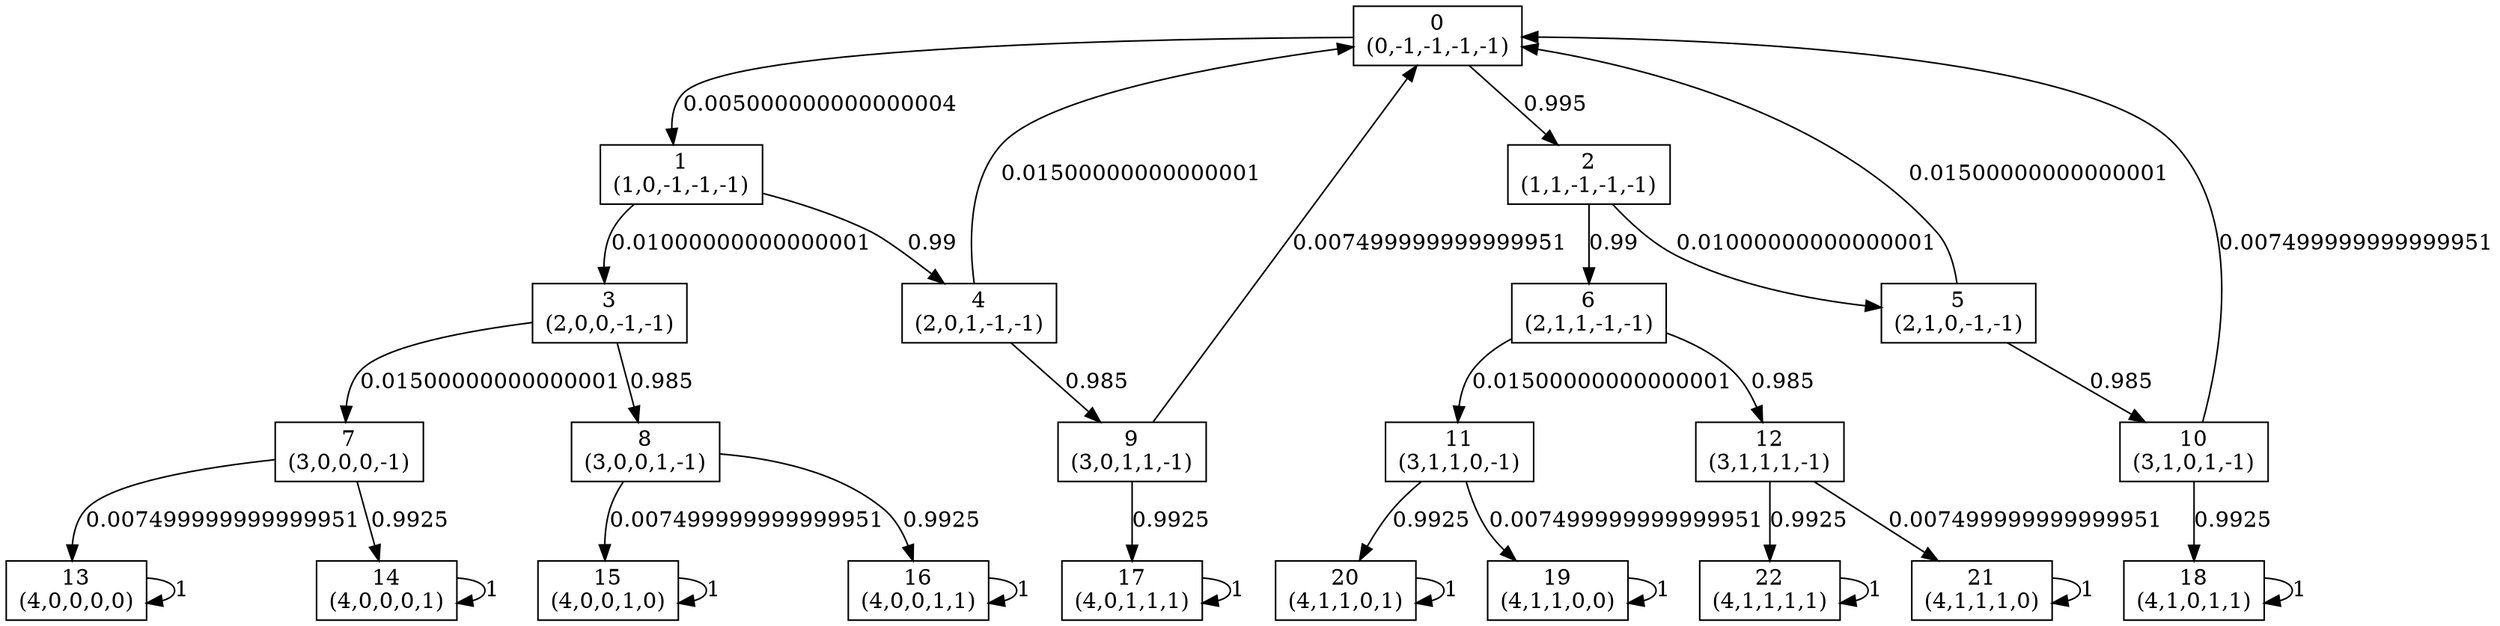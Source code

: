 digraph P {
node [shape=box];
0 -> 1 [ label="0.005000000000000004" ];
0 -> 2 [ label="0.995" ];
1 -> 3 [ label="0.01000000000000001" ];
1 -> 4 [ label="0.99" ];
2 -> 5 [ label="0.01000000000000001" ];
2 -> 6 [ label="0.99" ];
3 -> 7 [ label="0.01500000000000001" ];
3 -> 8 [ label="0.985" ];
4 -> 0 [ label="0.01500000000000001" ];
4 -> 9 [ label="0.985" ];
5 -> 0 [ label="0.01500000000000001" ];
5 -> 10 [ label="0.985" ];
6 -> 11 [ label="0.01500000000000001" ];
6 -> 12 [ label="0.985" ];
7 -> 13 [ label="0.007499999999999951" ];
7 -> 14 [ label="0.9925" ];
8 -> 15 [ label="0.007499999999999951" ];
8 -> 16 [ label="0.9925" ];
9 -> 0 [ label="0.007499999999999951" ];
9 -> 17 [ label="0.9925" ];
10 -> 0 [ label="0.007499999999999951" ];
10 -> 18 [ label="0.9925" ];
11 -> 19 [ label="0.007499999999999951" ];
11 -> 20 [ label="0.9925" ];
12 -> 21 [ label="0.007499999999999951" ];
12 -> 22 [ label="0.9925" ];
13 -> 13 [ label="1" ];
14 -> 14 [ label="1" ];
15 -> 15 [ label="1" ];
16 -> 16 [ label="1" ];
17 -> 17 [ label="1" ];
18 -> 18 [ label="1" ];
19 -> 19 [ label="1" ];
20 -> 20 [ label="1" ];
21 -> 21 [ label="1" ];
22 -> 22 [ label="1" ];
0 [label="0\n(0,-1,-1,-1,-1)"];
1 [label="1\n(1,0,-1,-1,-1)"];
2 [label="2\n(1,1,-1,-1,-1)"];
3 [label="3\n(2,0,0,-1,-1)"];
4 [label="4\n(2,0,1,-1,-1)"];
5 [label="5\n(2,1,0,-1,-1)"];
6 [label="6\n(2,1,1,-1,-1)"];
7 [label="7\n(3,0,0,0,-1)"];
8 [label="8\n(3,0,0,1,-1)"];
9 [label="9\n(3,0,1,1,-1)"];
10 [label="10\n(3,1,0,1,-1)"];
11 [label="11\n(3,1,1,0,-1)"];
12 [label="12\n(3,1,1,1,-1)"];
13 [label="13\n(4,0,0,0,0)"];
14 [label="14\n(4,0,0,0,1)"];
15 [label="15\n(4,0,0,1,0)"];
16 [label="16\n(4,0,0,1,1)"];
17 [label="17\n(4,0,1,1,1)"];
18 [label="18\n(4,1,0,1,1)"];
19 [label="19\n(4,1,1,0,0)"];
20 [label="20\n(4,1,1,0,1)"];
21 [label="21\n(4,1,1,1,0)"];
22 [label="22\n(4,1,1,1,1)"];
}
